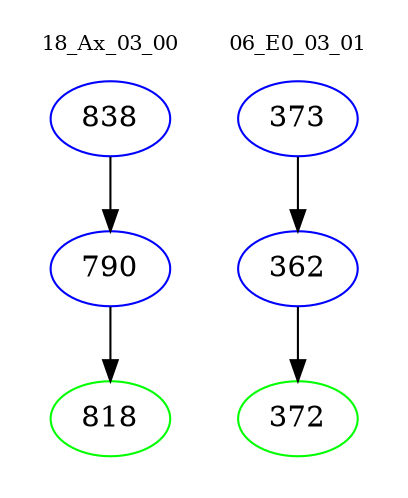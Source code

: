 digraph{
subgraph cluster_0 {
color = white
label = "18_Ax_03_00";
fontsize=10;
T0_838 [label="838", color="blue"]
T0_838 -> T0_790 [color="black"]
T0_790 [label="790", color="blue"]
T0_790 -> T0_818 [color="black"]
T0_818 [label="818", color="green"]
}
subgraph cluster_1 {
color = white
label = "06_E0_03_01";
fontsize=10;
T1_373 [label="373", color="blue"]
T1_373 -> T1_362 [color="black"]
T1_362 [label="362", color="blue"]
T1_362 -> T1_372 [color="black"]
T1_372 [label="372", color="green"]
}
}
